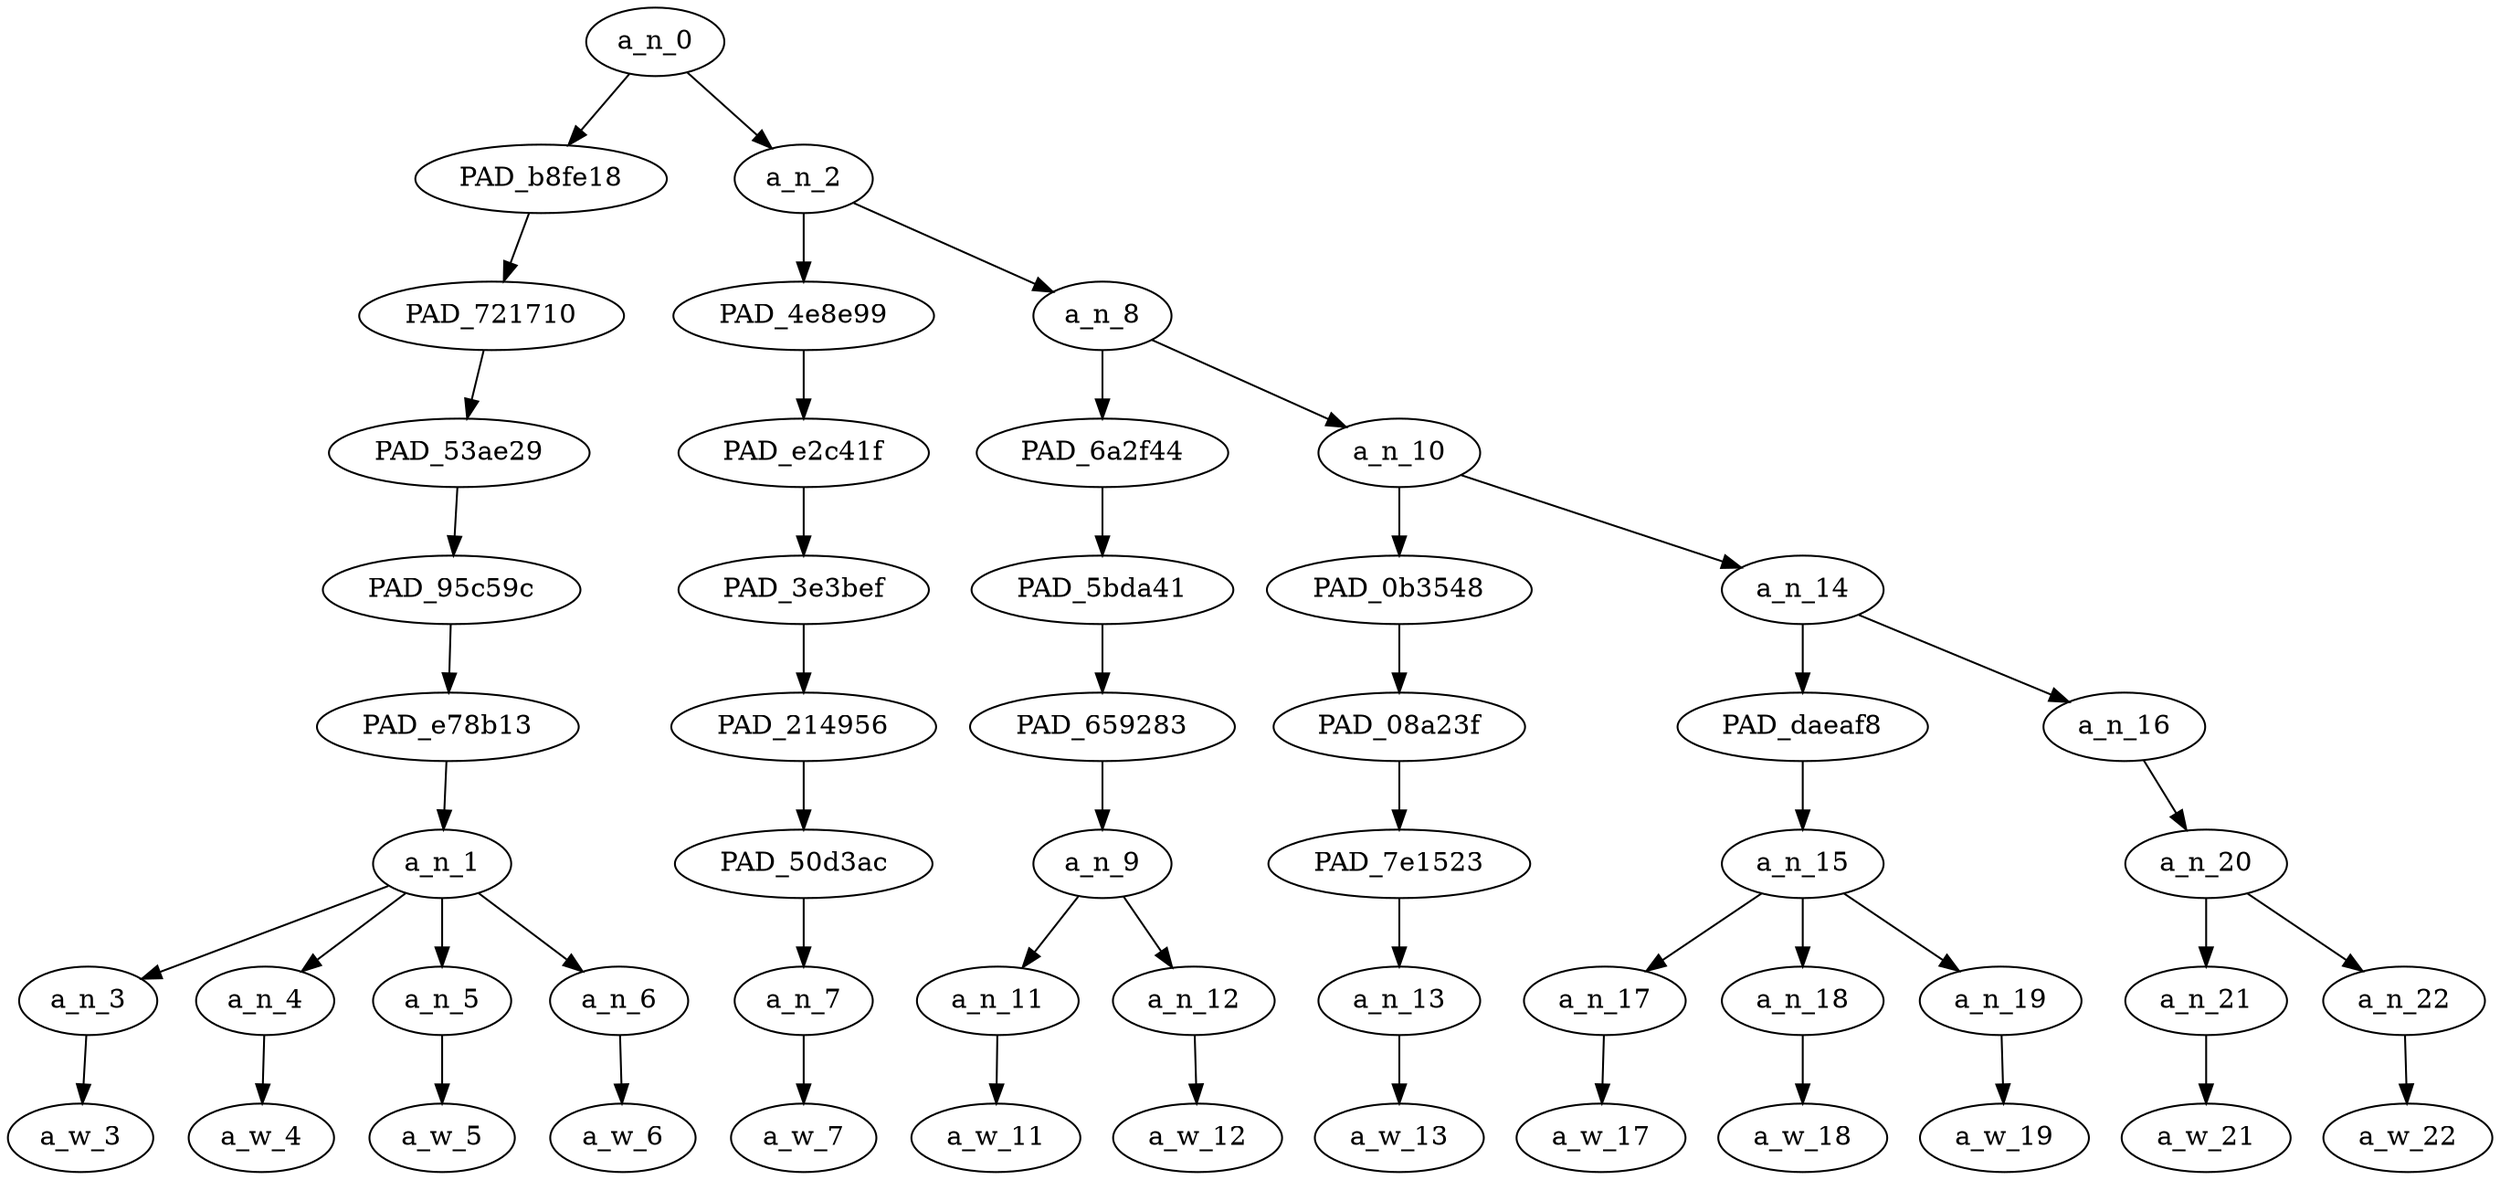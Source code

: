strict digraph "" {
	a_n_0	[div_dir=-1,
		index=0,
		level=8,
		pos="3.515625,8!",
		text_span="[0, 1, 2, 3, 4, 5, 6, 7, 8, 9, 10, 11, 12]",
		value=1.00000001];
	PAD_b8fe18	[div_dir=-1,
		index=0,
		level=7,
		pos="1.5,7!",
		text_span="[0, 1, 2, 3]",
		value=0.45474345];
	a_n_0 -> PAD_b8fe18;
	a_n_2	[div_dir=-1,
		index=1,
		level=7,
		pos="5.53125,7!",
		text_span="[4, 5, 6, 7, 8, 9, 10, 11, 12]",
		value=0.54513997];
	a_n_0 -> a_n_2;
	PAD_721710	[div_dir=-1,
		index=0,
		level=6,
		pos="1.5,6!",
		text_span="[0, 1, 2, 3]",
		value=0.45474345];
	PAD_b8fe18 -> PAD_721710;
	PAD_53ae29	[div_dir=-1,
		index=0,
		level=5,
		pos="1.5,5!",
		text_span="[0, 1, 2, 3]",
		value=0.45474345];
	PAD_721710 -> PAD_53ae29;
	PAD_95c59c	[div_dir=-1,
		index=0,
		level=4,
		pos="1.5,4!",
		text_span="[0, 1, 2, 3]",
		value=0.45474345];
	PAD_53ae29 -> PAD_95c59c;
	PAD_e78b13	[div_dir=-1,
		index=0,
		level=3,
		pos="1.5,3!",
		text_span="[0, 1, 2, 3]",
		value=0.45474345];
	PAD_95c59c -> PAD_e78b13;
	a_n_1	[div_dir=-1,
		index=0,
		level=2,
		pos="1.5,2!",
		text_span="[0, 1, 2, 3]",
		value=0.45474345];
	PAD_e78b13 -> a_n_1;
	a_n_3	[div_dir=-1,
		index=0,
		level=1,
		pos="0.0,1!",
		text_span="[0]",
		value=0.12127774];
	a_n_1 -> a_n_3;
	a_n_4	[div_dir=-1,
		index=1,
		level=1,
		pos="1.0,1!",
		text_span="[1]",
		value=0.22049552];
	a_n_1 -> a_n_4;
	a_n_5	[div_dir=1,
		index=2,
		level=1,
		pos="2.0,1!",
		text_span="[2]",
		value=0.02694362];
	a_n_1 -> a_n_5;
	a_n_6	[div_dir=-1,
		index=3,
		level=1,
		pos="3.0,1!",
		text_span="[3]",
		value=0.08585916];
	a_n_1 -> a_n_6;
	a_w_3	[div_dir=0,
		index=0,
		level=0,
		pos="0,0!",
		text_span="[0]",
		value=asexual];
	a_n_3 -> a_w_3;
	a_w_4	[div_dir=0,
		index=1,
		level=0,
		pos="1,0!",
		text_span="[1]",
		value=aromantic];
	a_n_4 -> a_w_4;
	a_w_5	[div_dir=0,
		index=2,
		level=0,
		pos="2,0!",
		text_span="[2]",
		value=and];
	a_n_5 -> a_w_5;
	a_w_6	[div_dir=0,
		index=3,
		level=0,
		pos="3,0!",
		text_span="[3]",
		value=agender];
	a_n_6 -> a_w_6;
	PAD_4e8e99	[div_dir=1,
		index=1,
		level=6,
		pos="4.0,6!",
		text_span="[4]",
		value=0.02775531];
	a_n_2 -> PAD_4e8e99;
	a_n_8	[div_dir=-1,
		index=2,
		level=6,
		pos="7.0625,6!",
		text_span="[5, 6, 7, 8, 9, 10, 11, 12]",
		value=0.51738127];
	a_n_2 -> a_n_8;
	PAD_e2c41f	[div_dir=1,
		index=1,
		level=5,
		pos="4.0,5!",
		text_span="[4]",
		value=0.02775531];
	PAD_4e8e99 -> PAD_e2c41f;
	PAD_3e3bef	[div_dir=1,
		index=1,
		level=4,
		pos="4.0,4!",
		text_span="[4]",
		value=0.02775531];
	PAD_e2c41f -> PAD_3e3bef;
	PAD_214956	[div_dir=1,
		index=1,
		level=3,
		pos="4.0,3!",
		text_span="[4]",
		value=0.02775531];
	PAD_3e3bef -> PAD_214956;
	PAD_50d3ac	[div_dir=1,
		index=1,
		level=2,
		pos="4.0,2!",
		text_span="[4]",
		value=0.02775531];
	PAD_214956 -> PAD_50d3ac;
	a_n_7	[div_dir=1,
		index=4,
		level=1,
		pos="4.0,1!",
		text_span="[4]",
		value=0.02775531];
	PAD_50d3ac -> a_n_7;
	a_w_7	[div_dir=0,
		index=4,
		level=0,
		pos="4,0!",
		text_span="[4]",
		value=are];
	a_n_7 -> a_w_7;
	PAD_6a2f44	[div_dir=-1,
		index=2,
		level=5,
		pos="5.5,5!",
		text_span="[5, 6]",
		value=0.03699473];
	a_n_8 -> PAD_6a2f44;
	a_n_10	[div_dir=-1,
		index=3,
		level=5,
		pos="8.625,5!",
		text_span="[7, 8, 9, 10, 11, 12]",
		value=0.48037768];
	a_n_8 -> a_n_10;
	PAD_5bda41	[div_dir=-1,
		index=2,
		level=4,
		pos="5.5,4!",
		text_span="[5, 6]",
		value=0.03699473];
	PAD_6a2f44 -> PAD_5bda41;
	PAD_659283	[div_dir=-1,
		index=2,
		level=3,
		pos="5.5,3!",
		text_span="[5, 6]",
		value=0.03699473];
	PAD_5bda41 -> PAD_659283;
	a_n_9	[div_dir=-1,
		index=2,
		level=2,
		pos="5.5,2!",
		text_span="[5, 6]",
		value=0.03699473];
	PAD_659283 -> a_n_9;
	a_n_11	[div_dir=1,
		index=5,
		level=1,
		pos="5.0,1!",
		text_span="[5]",
		value=0.01605918];
	a_n_9 -> a_n_11;
	a_n_12	[div_dir=-1,
		index=6,
		level=1,
		pos="6.0,1!",
		text_span="[6]",
		value=0.02093163];
	a_n_9 -> a_n_12;
	a_w_11	[div_dir=0,
		index=5,
		level=0,
		pos="5,0!",
		text_span="[5]",
		value=a];
	a_n_11 -> a_w_11;
	a_w_12	[div_dir=0,
		index=6,
		level=0,
		pos="6,0!",
		text_span="[6]",
		value=part];
	a_n_12 -> a_w_12;
	PAD_0b3548	[div_dir=-1,
		index=3,
		level=4,
		pos="7.0,4!",
		text_span="[7]",
		value=0.01831195];
	a_n_10 -> PAD_0b3548;
	a_n_14	[div_dir=-1,
		index=4,
		level=4,
		pos="10.25,4!",
		text_span="[8, 9, 10, 11, 12]",
		value=0.46205778];
	a_n_10 -> a_n_14;
	PAD_08a23f	[div_dir=-1,
		index=3,
		level=3,
		pos="7.0,3!",
		text_span="[7]",
		value=0.01831195];
	PAD_0b3548 -> PAD_08a23f;
	PAD_7e1523	[div_dir=-1,
		index=3,
		level=2,
		pos="7.0,2!",
		text_span="[7]",
		value=0.01831195];
	PAD_08a23f -> PAD_7e1523;
	a_n_13	[div_dir=-1,
		index=7,
		level=1,
		pos="7.0,1!",
		text_span="[7]",
		value=0.01831195];
	PAD_7e1523 -> a_n_13;
	a_w_13	[div_dir=0,
		index=7,
		level=0,
		pos="7,0!",
		text_span="[7]",
		value=of];
	a_n_13 -> a_w_13;
	PAD_daeaf8	[div_dir=1,
		index=4,
		level=3,
		pos="9.0,3!",
		text_span="[8, 9, 10]",
		value=0.19689562];
	a_n_14 -> PAD_daeaf8;
	a_n_16	[div_dir=-1,
		index=5,
		level=3,
		pos="11.5,3!",
		text_span="[11, 12]",
		value=0.26516024];
	a_n_14 -> a_n_16;
	a_n_15	[div_dir=1,
		index=4,
		level=2,
		pos="9.0,2!",
		text_span="[8, 9, 10]",
		value=0.19689562];
	PAD_daeaf8 -> a_n_15;
	a_n_17	[div_dir=-1,
		index=8,
		level=1,
		pos="8.0,1!",
		text_span="[8]",
		value=0.02356343];
	a_n_15 -> a_n_17;
	a_n_18	[div_dir=1,
		index=9,
		level=1,
		pos="9.0,1!",
		text_span="[9]",
		value=0.12731351];
	a_n_15 -> a_n_18;
	a_n_19	[div_dir=-1,
		index=10,
		level=1,
		pos="10.0,1!",
		text_span="[10]",
		value=0.04586306];
	a_n_15 -> a_n_19;
	a_w_17	[div_dir=0,
		index=8,
		level=0,
		pos="8,0!",
		text_span="[8]",
		value=the];
	a_n_17 -> a_w_17;
	a_w_18	[div_dir=0,
		index=9,
		level=0,
		pos="9,0!",
		text_span="[9]",
		value=lgbtq];
	a_n_18 -> a_w_18;
	a_w_19	[div_dir=0,
		index=10,
		level=0,
		pos="10,0!",
		text_span="[10]",
		value=community];
	a_n_19 -> a_w_19;
	a_n_20	[div_dir=-1,
		index=5,
		level=2,
		pos="11.5,2!",
		text_span="[11, 12]",
		value=0.26498507];
	a_n_16 -> a_n_20;
	a_n_21	[div_dir=1,
		index=11,
		level=1,
		pos="11.0,1!",
		text_span="[11]",
		value=0.06648804];
	a_n_20 -> a_n_21;
	a_n_22	[div_dir=-1,
		index=12,
		level=1,
		pos="12.0,1!",
		text_span="[12]",
		value=0.19832185];
	a_n_20 -> a_n_22;
	a_w_21	[div_dir=0,
		index=11,
		level=0,
		pos="11,0!",
		text_span="[11]",
		value=you];
	a_n_21 -> a_w_21;
	a_w_22	[div_dir=0,
		index=12,
		level=0,
		pos="12,0!",
		text_span="[12]",
		value=morons];
	a_n_22 -> a_w_22;
}
